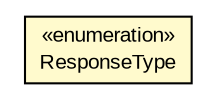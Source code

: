 #!/usr/local/bin/dot
#
# Class diagram 
# Generated by UMLGraph version R5_6-24-gf6e263 (http://www.umlgraph.org/)
#

digraph G {
	edge [fontname="arial",fontsize=10,labelfontname="arial",labelfontsize=10];
	node [fontname="arial",fontsize=10,shape=plaintext];
	nodesep=0.25;
	ranksep=0.5;
	rankdir=LR;
	// com.google.gwt.xhr.client.XMLHttpRequest.ResponseType
	c5011 [label=<<table title="com.google.gwt.xhr.client.XMLHttpRequest.ResponseType" border="0" cellborder="1" cellspacing="0" cellpadding="2" port="p" bgcolor="lemonChiffon" href="./XMLHttpRequest.ResponseType.html">
		<tr><td><table border="0" cellspacing="0" cellpadding="1">
<tr><td align="center" balign="center"> &#171;enumeration&#187; </td></tr>
<tr><td align="center" balign="center"> ResponseType </td></tr>
		</table></td></tr>
		</table>>, URL="./XMLHttpRequest.ResponseType.html", fontname="arial", fontcolor="black", fontsize=10.0];
}

